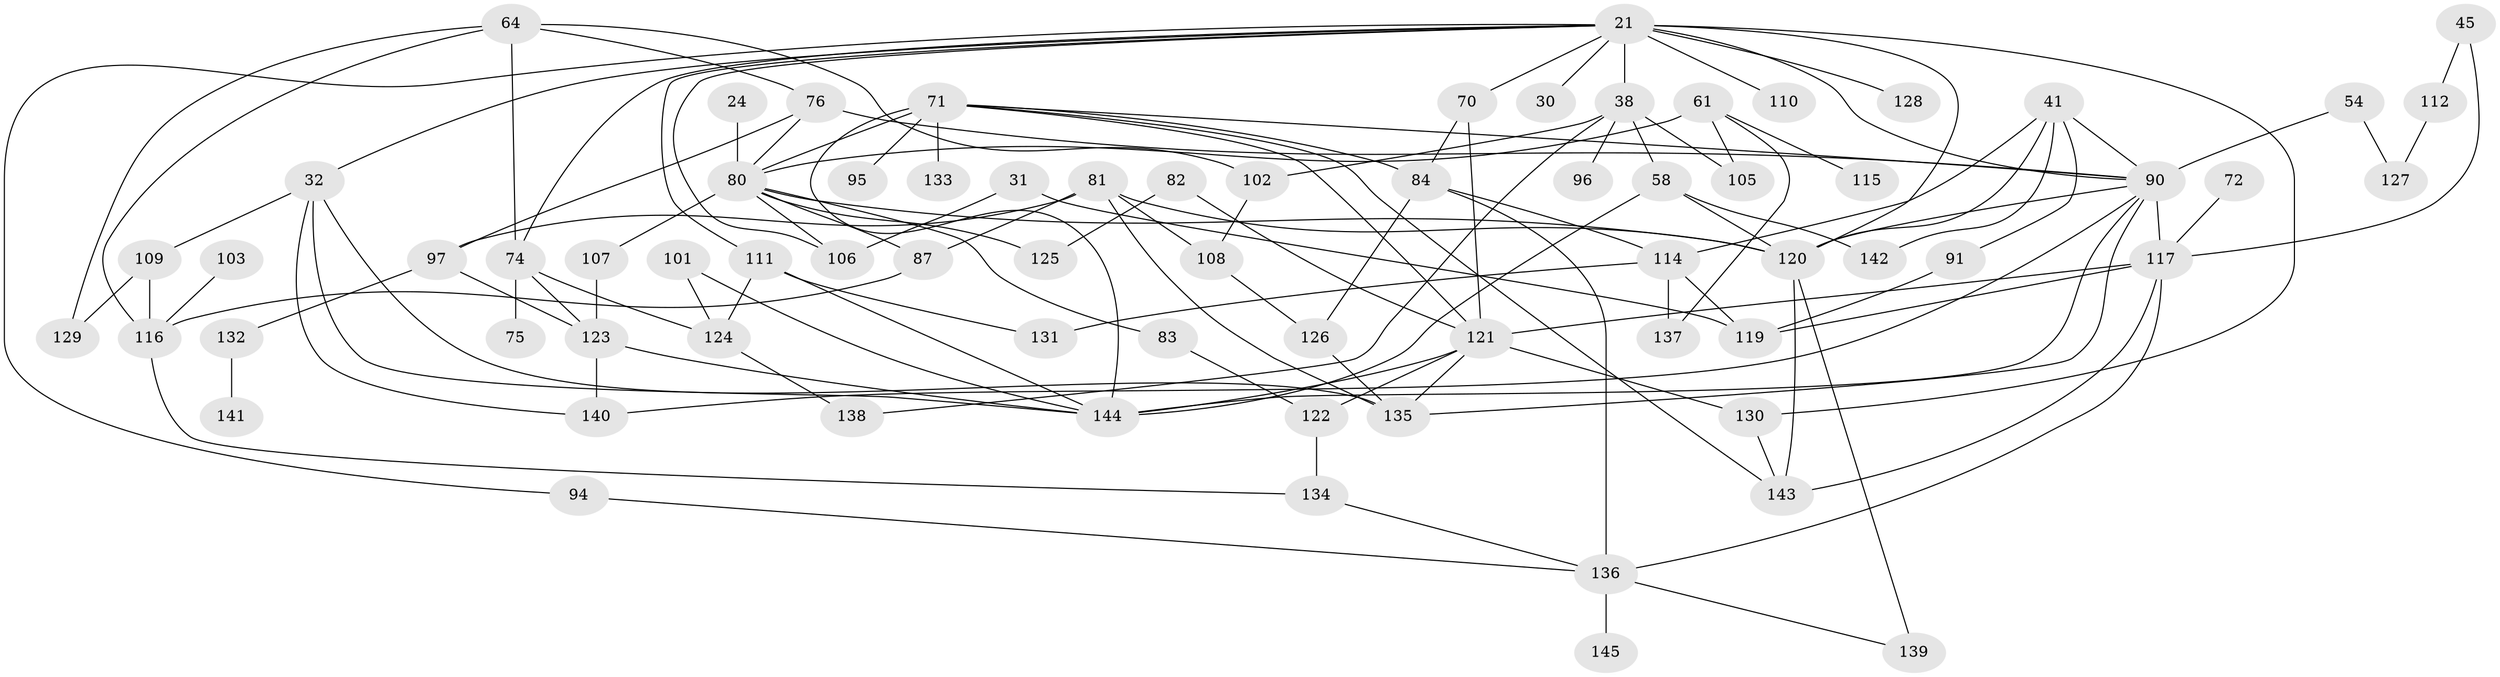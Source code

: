 // original degree distribution, {7: 0.013793103448275862, 9: 0.006896551724137931, 10: 0.006896551724137931, 3: 0.2620689655172414, 2: 0.30344827586206896, 12: 0.006896551724137931, 4: 0.14482758620689656, 5: 0.1103448275862069, 1: 0.14482758620689656}
// Generated by graph-tools (version 1.1) at 2025/41/03/09/25 04:41:43]
// undirected, 72 vertices, 126 edges
graph export_dot {
graph [start="1"]
  node [color=gray90,style=filled];
  21 [super="+6"];
  24;
  30;
  31;
  32 [super="+28"];
  38 [super="+9"];
  41 [super="+19"];
  45;
  54;
  58;
  61;
  64 [super="+56"];
  70 [super="+34"];
  71 [super="+8"];
  72;
  74 [super="+59"];
  75;
  76 [super="+60"];
  80 [super="+23+18+3"];
  81 [super="+65"];
  82;
  83;
  84 [super="+46"];
  87 [super="+43"];
  90 [super="+2+27"];
  91;
  94;
  95;
  96;
  97;
  101;
  102 [super="+37"];
  103;
  105;
  106 [super="+25"];
  107;
  108 [super="+88"];
  109 [super="+69"];
  110;
  111 [super="+68"];
  112;
  114 [super="+49"];
  115;
  116 [super="+79"];
  117 [super="+11"];
  119 [super="+77"];
  120 [super="+15+44+86+89"];
  121 [super="+48+98+52"];
  122;
  123 [super="+118"];
  124;
  125;
  126;
  127;
  128;
  129;
  130;
  131 [super="+85"];
  132;
  133;
  134;
  135 [super="+104+113"];
  136 [super="+51"];
  137;
  138 [super="+100"];
  139;
  140 [super="+53+78"];
  141;
  142;
  143 [super="+47"];
  144 [super="+10+62+99"];
  145;
  21 -- 128;
  21 -- 130;
  21 -- 90 [weight=2];
  21 -- 70;
  21 -- 38 [weight=2];
  21 -- 106;
  21 -- 110;
  21 -- 94;
  21 -- 30;
  21 -- 32;
  21 -- 111;
  21 -- 74;
  21 -- 120;
  24 -- 80;
  31 -- 106 [weight=2];
  31 -- 119;
  32 -- 109 [weight=2];
  32 -- 144;
  32 -- 140;
  32 -- 135;
  38 -- 58;
  38 -- 96;
  38 -- 105;
  38 -- 102;
  38 -- 138;
  41 -- 90 [weight=2];
  41 -- 114 [weight=2];
  41 -- 91;
  41 -- 142;
  41 -- 120;
  45 -- 112;
  45 -- 117;
  54 -- 127;
  54 -- 90;
  58 -- 142;
  58 -- 120;
  58 -- 144;
  61 -- 115;
  61 -- 137;
  61 -- 105;
  61 -- 80;
  64 -- 129;
  64 -- 116;
  64 -- 102;
  64 -- 74;
  64 -- 76;
  70 -- 121 [weight=3];
  70 -- 84;
  71 -- 95;
  71 -- 133;
  71 -- 144 [weight=2];
  71 -- 90;
  71 -- 80 [weight=2];
  71 -- 143;
  71 -- 84;
  71 -- 121;
  72 -- 117;
  74 -- 124;
  74 -- 123;
  74 -- 75;
  76 -- 97;
  76 -- 80;
  76 -- 90;
  80 -- 83;
  80 -- 87;
  80 -- 106 [weight=2];
  80 -- 107;
  80 -- 120 [weight=2];
  80 -- 125;
  81 -- 97;
  81 -- 87;
  81 -- 108;
  81 -- 120;
  81 -- 135;
  82 -- 125;
  82 -- 121;
  83 -- 122;
  84 -- 114;
  84 -- 136;
  84 -- 126;
  87 -- 116;
  90 -- 117 [weight=2];
  90 -- 144 [weight=2];
  90 -- 140;
  90 -- 120;
  90 -- 135;
  91 -- 119;
  94 -- 136;
  97 -- 132;
  97 -- 123;
  101 -- 124;
  101 -- 144;
  102 -- 108;
  103 -- 116;
  107 -- 123;
  108 -- 126;
  109 -- 116;
  109 -- 129;
  111 -- 144 [weight=2];
  111 -- 131;
  111 -- 124;
  112 -- 127;
  114 -- 131 [weight=2];
  114 -- 137;
  114 -- 119;
  116 -- 134;
  117 -- 143;
  117 -- 136;
  117 -- 121;
  117 -- 119;
  120 -- 143;
  120 -- 139;
  121 -- 122 [weight=2];
  121 -- 144;
  121 -- 130;
  121 -- 135;
  122 -- 134;
  123 -- 144;
  123 -- 140;
  124 -- 138;
  126 -- 135;
  130 -- 143;
  132 -- 141;
  134 -- 136;
  136 -- 145;
  136 -- 139;
}

